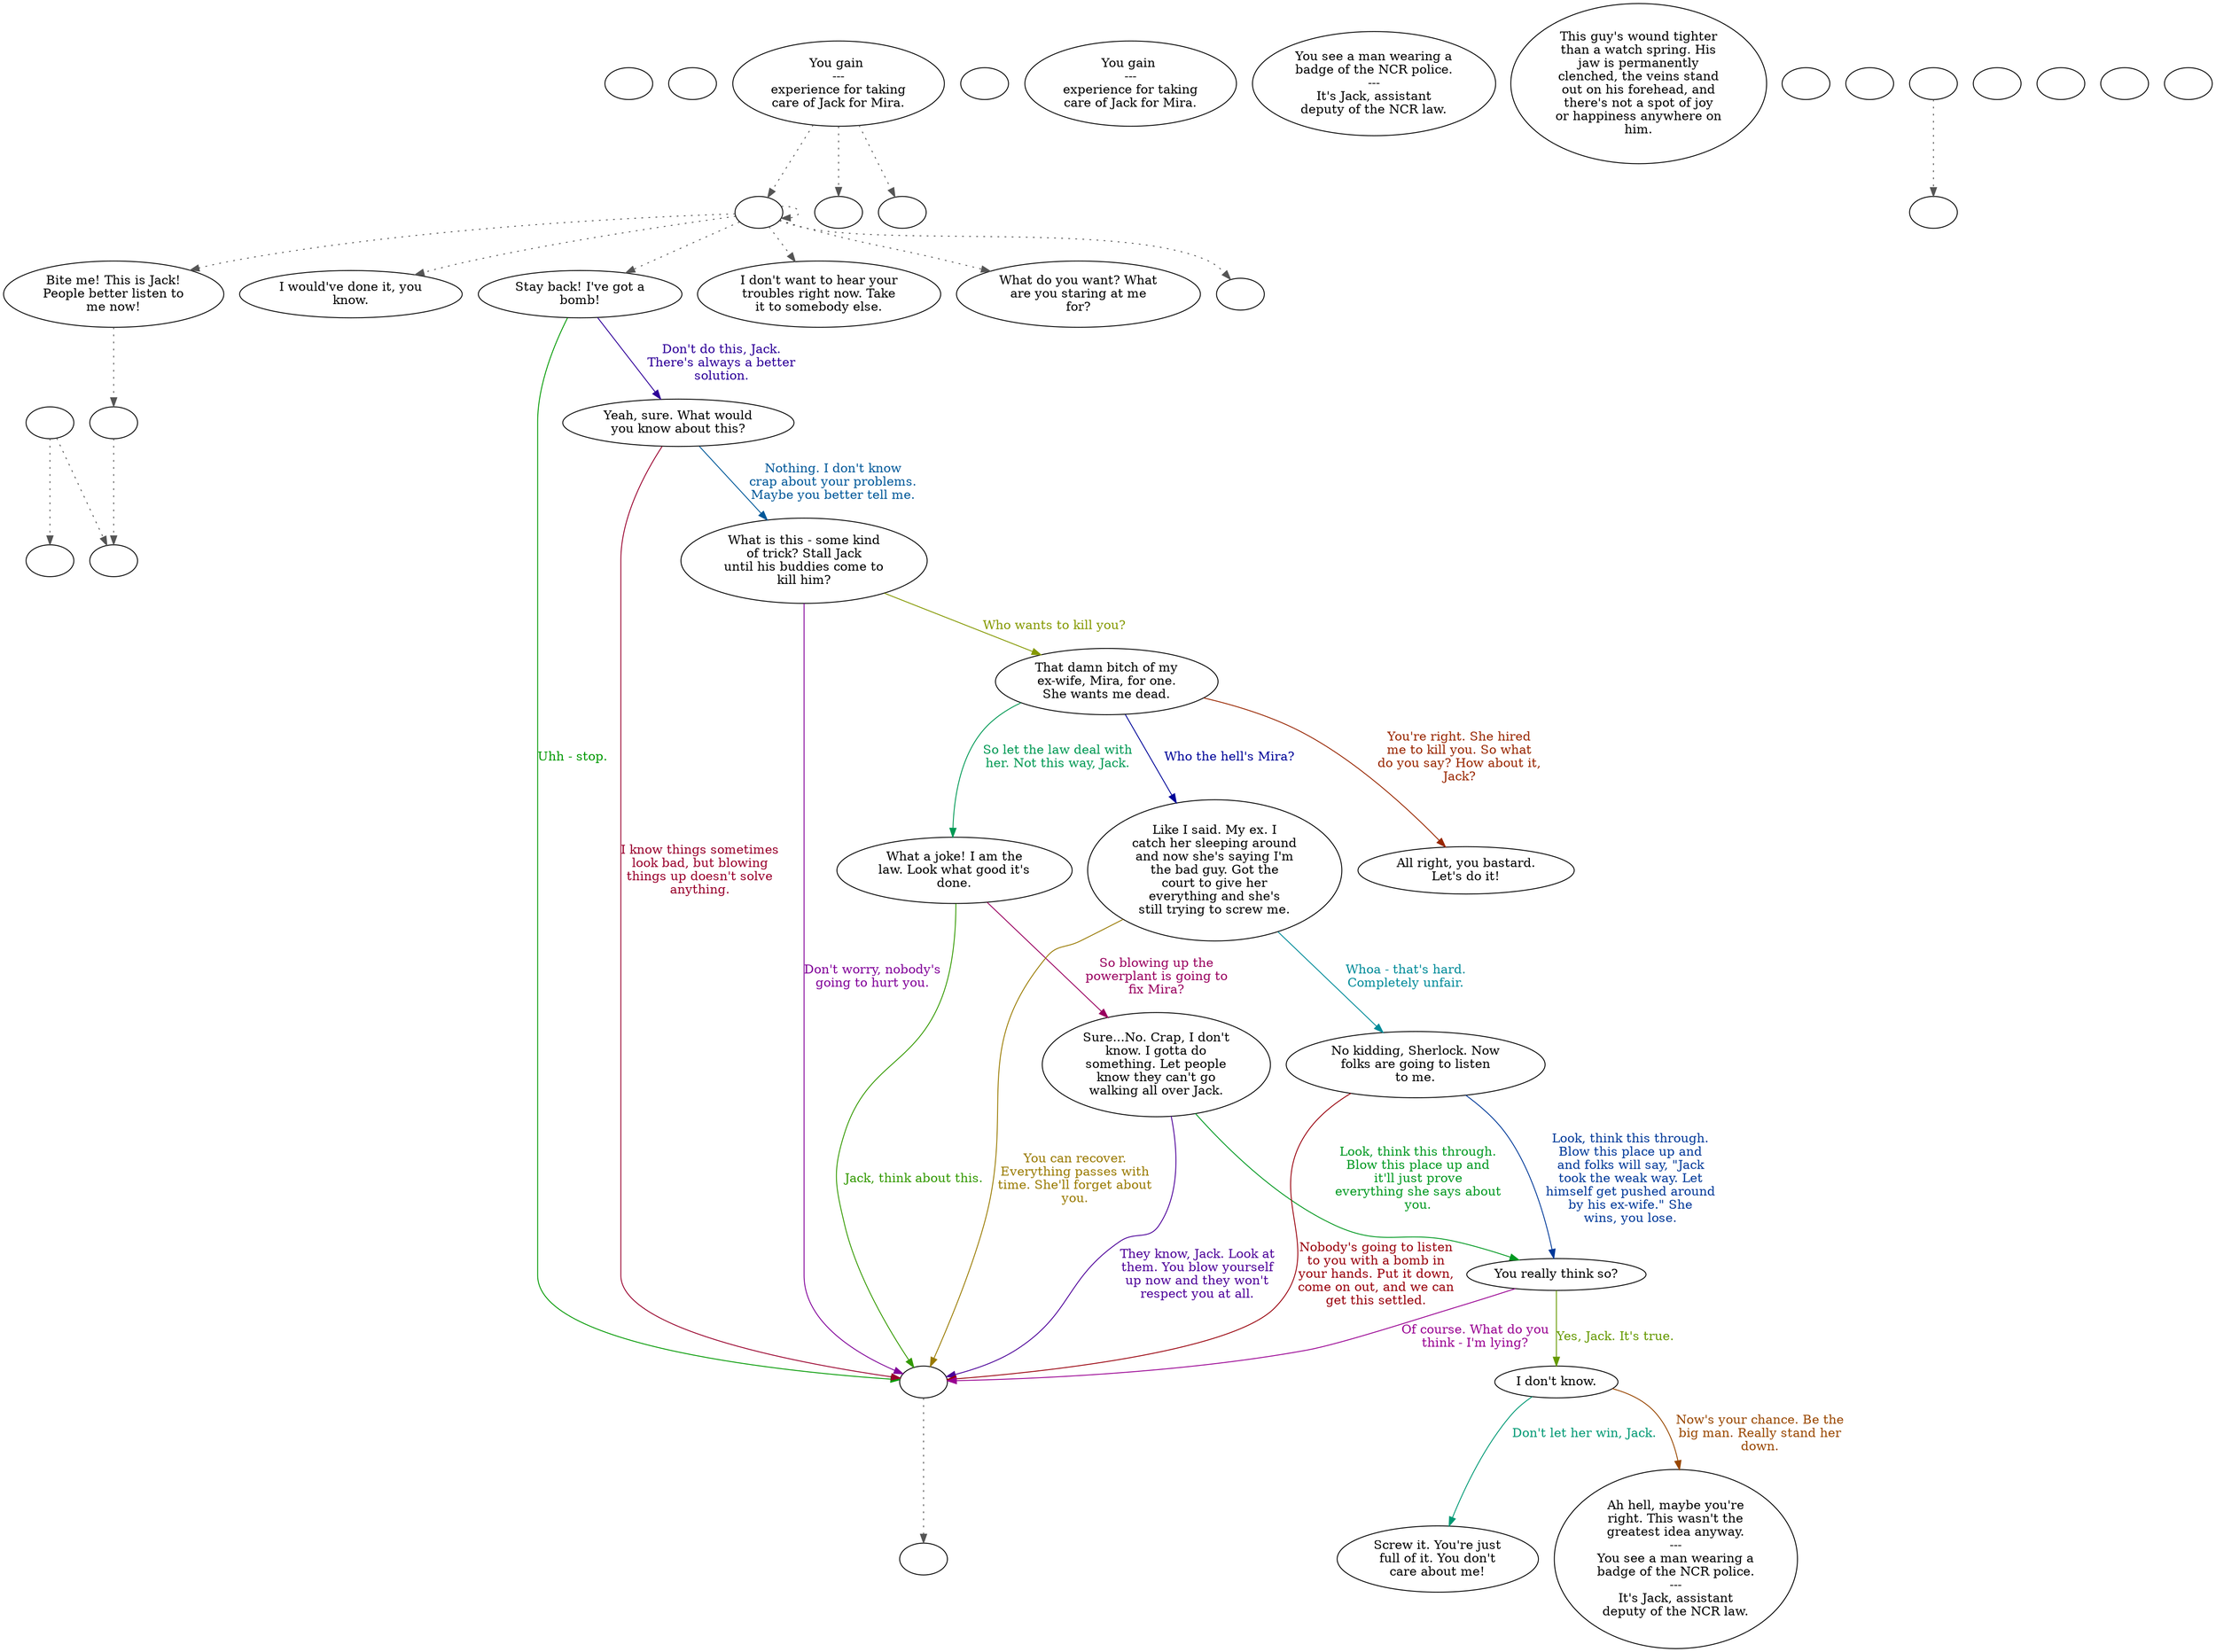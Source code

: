 digraph scofjack {
  "checkPartyMembersNearDoor" [style=filled       fillcolor="#FFFFFF"       color="#000000"]
  "checkPartyMembersNearDoor" [label=""]
  "start" [style=filled       fillcolor="#FFFFFF"       color="#000000"]
  "start" [label=""]
  "critter_p_proc" [style=filled       fillcolor="#FFFFFF"       color="#000000"]
  "critter_p_proc" -> "goCrazy" [style=dotted color="#555555"]
  "critter_p_proc" -> "KillJack" [style=dotted color="#555555"]
  "critter_p_proc" [label=""]
  "pickup_p_proc" [style=filled       fillcolor="#FFFFFF"       color="#000000"]
  "pickup_p_proc" [label=""]
  "talk_p_proc" [style=filled       fillcolor="#FFFFFF"       color="#000000"]
  "talk_p_proc" -> "Node017" [style=dotted color="#555555"]
  "talk_p_proc" -> "Node002" [style=dotted color="#555555"]
  "talk_p_proc" -> "Node004" [style=dotted color="#555555"]
  "talk_p_proc" -> "Node001" [style=dotted color="#555555"]
  "talk_p_proc" -> "Node003" [style=dotted color="#555555"]
  "talk_p_proc" -> "talk_p_proc" [style=dotted color="#555555"]
  "talk_p_proc" -> "warp_proc" [style=dotted color="#555555"]
  "talk_p_proc" [label=""]
  "destroy_p_proc" [style=filled       fillcolor="#FFFFFF"       color="#000000"]
  "destroy_p_proc" [label="You gain \n---\nexperience for taking\ncare of Jack for Mira."]
  "look_at_p_proc" [style=filled       fillcolor="#FFFFFF"       color="#000000"]
  "look_at_p_proc" [label="You see a man wearing a\nbadge of the NCR police.\n---\nIt's Jack, assistant\ndeputy of the NCR law."]
  "description_p_proc" [style=filled       fillcolor="#FFFFFF"       color="#000000"]
  "description_p_proc" [label="This guy's wound tighter\nthan a watch spring. His\njaw is permanently\nclenched, the veins stand\nout on his forehead, and\nthere's not a spot of joy\nor happiness anywhere on\nhim."]
  "use_skill_on_p_proc" [style=filled       fillcolor="#FFFFFF"       color="#000000"]
  "use_skill_on_p_proc" [label=""]
  "damage_p_proc" [style=filled       fillcolor="#FFFFFF"       color="#000000"]
  "damage_p_proc" [label=""]
  "map_enter_p_proc" [style=filled       fillcolor="#FFFFFF"       color="#000000"]
  "map_enter_p_proc" -> "checkLoadPos" [style=dotted color="#555555"]
  "map_enter_p_proc" [label=""]
  "combat_p_proc" [style=filled       fillcolor="#FFFFFF"       color="#000000"]
  "combat_p_proc" [label=""]
  "Node998" [style=filled       fillcolor="#FFFFFF"       color="#000000"]
  "Node998" [label=""]
  "Node999" [style=filled       fillcolor="#FFFFFF"       color="#000000"]
  "Node999" [label=""]
  "Node001" [style=filled       fillcolor="#FFFFFF"       color="#000000"]
  "Node001" [label="I don't want to hear your\ntroubles right now. Take\nit to somebody else."]
  "Node002" [style=filled       fillcolor="#FFFFFF"       color="#000000"]
  "Node002" -> "doExplode" [style=dotted color="#555555"]
  "Node002" [label="Bite me! This is Jack!\nPeople better listen to\nme now!"]
  "Node003" [style=filled       fillcolor="#FFFFFF"       color="#000000"]
  "Node003" [label="What do you want? What\nare you staring at me\nfor?"]
  "Node004" [style=filled       fillcolor="#FFFFFF"       color="#000000"]
  "Node004" [label="Stay back! I've got a\nbomb!"]
  "Node004" -> "Node005" [label="Don't do this, Jack.\nThere's always a better\nsolution." color="#2E0099" fontcolor="#2E0099"]
  "Node004" -> "Node002a999" [label="Uhh - stop." color="#009901" fontcolor="#009901"]
  "Node005" [style=filled       fillcolor="#FFFFFF"       color="#000000"]
  "Node005" [label="Yeah, sure. What would\nyou know about this?"]
  "Node005" -> "Node002a999" [label="I know things sometimes\nlook bad, but blowing\nthings up doesn't solve\nanything." color="#99002C" fontcolor="#99002C"]
  "Node005" -> "Node006" [label="Nothing. I don't know\ncrap about your problems.\nMaybe you better tell me." color="#005899" fontcolor="#005899"]
  "Node006" [style=filled       fillcolor="#FFFFFF"       color="#000000"]
  "Node006" [label="What is this - some kind\nof trick? Stall Jack\nuntil his buddies come to\nkill him?"]
  "Node006" -> "Node007" [label="Who wants to kill you?" color="#859900" fontcolor="#859900"]
  "Node006" -> "Node002a999" [label="Don't worry, nobody's\ngoing to hurt you." color="#810099" fontcolor="#810099"]
  "Node007" [style=filled       fillcolor="#FFFFFF"       color="#000000"]
  "Node007" [label="That damn bitch of my\nex-wife, Mira, for one.\nShe wants me dead."]
  "Node007" -> "Node009" [label="So let the law deal with\nher. Not this way, Jack." color="#009954" fontcolor="#009954"]
  "Node007" -> "Node008" [label="You're right. She hired\nme to kill you. So what\ndo you say? How about it,\nJack?" color="#992700" fontcolor="#992700"]
  "Node007" -> "Node010" [label="Who the hell's Mira?" color="#000599" fontcolor="#000599"]
  "Node008" [style=filled       fillcolor="#FFFFFF"       color="#000000"]
  "Node008" [label="All right, you bastard.\nLet's do it!"]
  "Node009" [style=filled       fillcolor="#FFFFFF"       color="#000000"]
  "Node009" [label="What a joke! I am the\nlaw. Look what good it's\ndone."]
  "Node009" -> "Node002a999" [label="Jack, think about this." color="#329900" fontcolor="#329900"]
  "Node009" -> "Node011" [label="So blowing up the\npowerplant is going to\nfix Mira?" color="#99005F" fontcolor="#99005F"]
  "Node010" [style=filled       fillcolor="#FFFFFF"       color="#000000"]
  "Node010" [label="Like I said. My ex. I\ncatch her sleeping around\nand now she's saying I'm\nthe bad guy. Got the\ncourt to give her\neverything and she's\nstill trying to screw me."]
  "Node010" -> "Node012" [label="Whoa - that's hard.\nCompletely unfair." color="#008B99" fontcolor="#008B99"]
  "Node010" -> "Node002a999" [label="You can recover.\nEverything passes with\ntime. She'll forget about\nyou." color="#997A00" fontcolor="#997A00"]
  "Node011" [style=filled       fillcolor="#FFFFFF"       color="#000000"]
  "Node011" [label="Sure...No. Crap, I don't\nknow. I gotta do\nsomething. Let people\nknow they can't go\nwalking all over Jack."]
  "Node011" -> "Node002a999" [label="They know, Jack. Look at\nthem. You blow yourself\nup now and they won't\nrespect you at all." color="#4D0099" fontcolor="#4D0099"]
  "Node011" -> "Node013" [label="Look, think this through.\nBlow this place up and\nit'll just prove\neverything she says about\nyou." color="#009921" fontcolor="#009921"]
  "Node012" [style=filled       fillcolor="#FFFFFF"       color="#000000"]
  "Node012" [label="No kidding, Sherlock. Now\nfolks are going to listen\nto me."]
  "Node012" -> "Node002a999" [label="Nobody's going to listen\nto you with a bomb in\nyour hands. Put it down,\ncome on out, and we can\nget this settled." color="#99000C" fontcolor="#99000C"]
  "Node012" -> "Node013" [label="Look, think this through.\nBlow this place up and\nand folks will say, \"Jack\ntook the weak way. Let\nhimself get pushed around\nby his ex-wife.\" She\nwins, you lose." color="#003999" fontcolor="#003999"]
  "Node013" [style=filled       fillcolor="#FFFFFF"       color="#000000"]
  "Node013" [label="You really think so?"]
  "Node013" -> "Node014" [label="Yes, Jack. It's true." color="#659900" fontcolor="#659900"]
  "Node013" -> "Node002a999" [label="Of course. What do you\nthink - I'm lying?" color="#990092" fontcolor="#990092"]
  "Node014" [style=filled       fillcolor="#FFFFFF"       color="#000000"]
  "Node014" [label="I don't know."]
  "Node014" -> "Node015" [label="Don't let her win, Jack." color="#009974" fontcolor="#009974"]
  "Node014" -> "Node016" [label="Now's your chance. Be the\nbig man. Really stand her\ndown." color="#994700" fontcolor="#994700"]
  "Node015" [style=filled       fillcolor="#FFFFFF"       color="#000000"]
  "Node015" [label="Screw it. You're just\nfull of it. You don't\ncare about me!"]
  "Node016" [style=filled       fillcolor="#FFFFFF"       color="#000000"]
  "Node016" [label="Ah hell, maybe you're\nright. This wasn't the\ngreatest idea anyway.\n---\nYou see a man wearing a\nbadge of the NCR police.\n---\nIt's Jack, assistant\ndeputy of the NCR law."]
  "Node017" [style=filled       fillcolor="#FFFFFF"       color="#000000"]
  "Node017" [label="I would've done it, you\nknow."]
  "doExplode" [style=filled       fillcolor="#FFFFFF"       color="#000000"]
  "doExplode" -> "KillJack" [style=dotted color="#555555"]
  "doExplode" [label=""]
  "warp_proc" [style=filled       fillcolor="#FFFFFF"       color="#000000"]
  "warp_proc" [label=""]
  "putDownExplosive" [style=filled       fillcolor="#FFFFFF"       color="#000000"]
  "putDownExplosive" [label=""]
  "checkLoadPos" [style=filled       fillcolor="#FFFFFF"       color="#000000"]
  "checkLoadPos" [label=""]
  "getTimeTile" [style=filled       fillcolor="#FFFFFF"       color="#000000"]
  "getTimeTile" [label=""]
  "getTimeBit" [style=filled       fillcolor="#FFFFFF"       color="#000000"]
  "getTimeBit" [label=""]
  "animateToTarget" [style=filled       fillcolor="#FFFFFF"       color="#000000"]
  "animateToTarget" [label=""]
  "goCrazy" [style=filled       fillcolor="#FFFFFF"       color="#000000"]
  "goCrazy" [label=""]
  "KillJack" [style=filled       fillcolor="#FFFFFF"       color="#000000"]
  "KillJack" [label=""]
  "timed_event_p_proc" [style=filled       fillcolor="#FFFFFF"       color="#000000"]
  "timed_event_p_proc" -> "putDownExplosive" [style=dotted color="#555555"]
  "timed_event_p_proc" -> "talk_p_proc" [style=dotted color="#555555"]
  "timed_event_p_proc" -> "animateToTarget" [style=dotted color="#555555"]
  "timed_event_p_proc" [label="You gain \n---\nexperience for taking\ncare of Jack for Mira."]
  "Node002a999" [style=filled       fillcolor="#FFFFFF"       color="#000000"]
  "Node002a999" -> "Node999" [style=dotted color="#555555"]
  "Node002a999" [label=""]
}